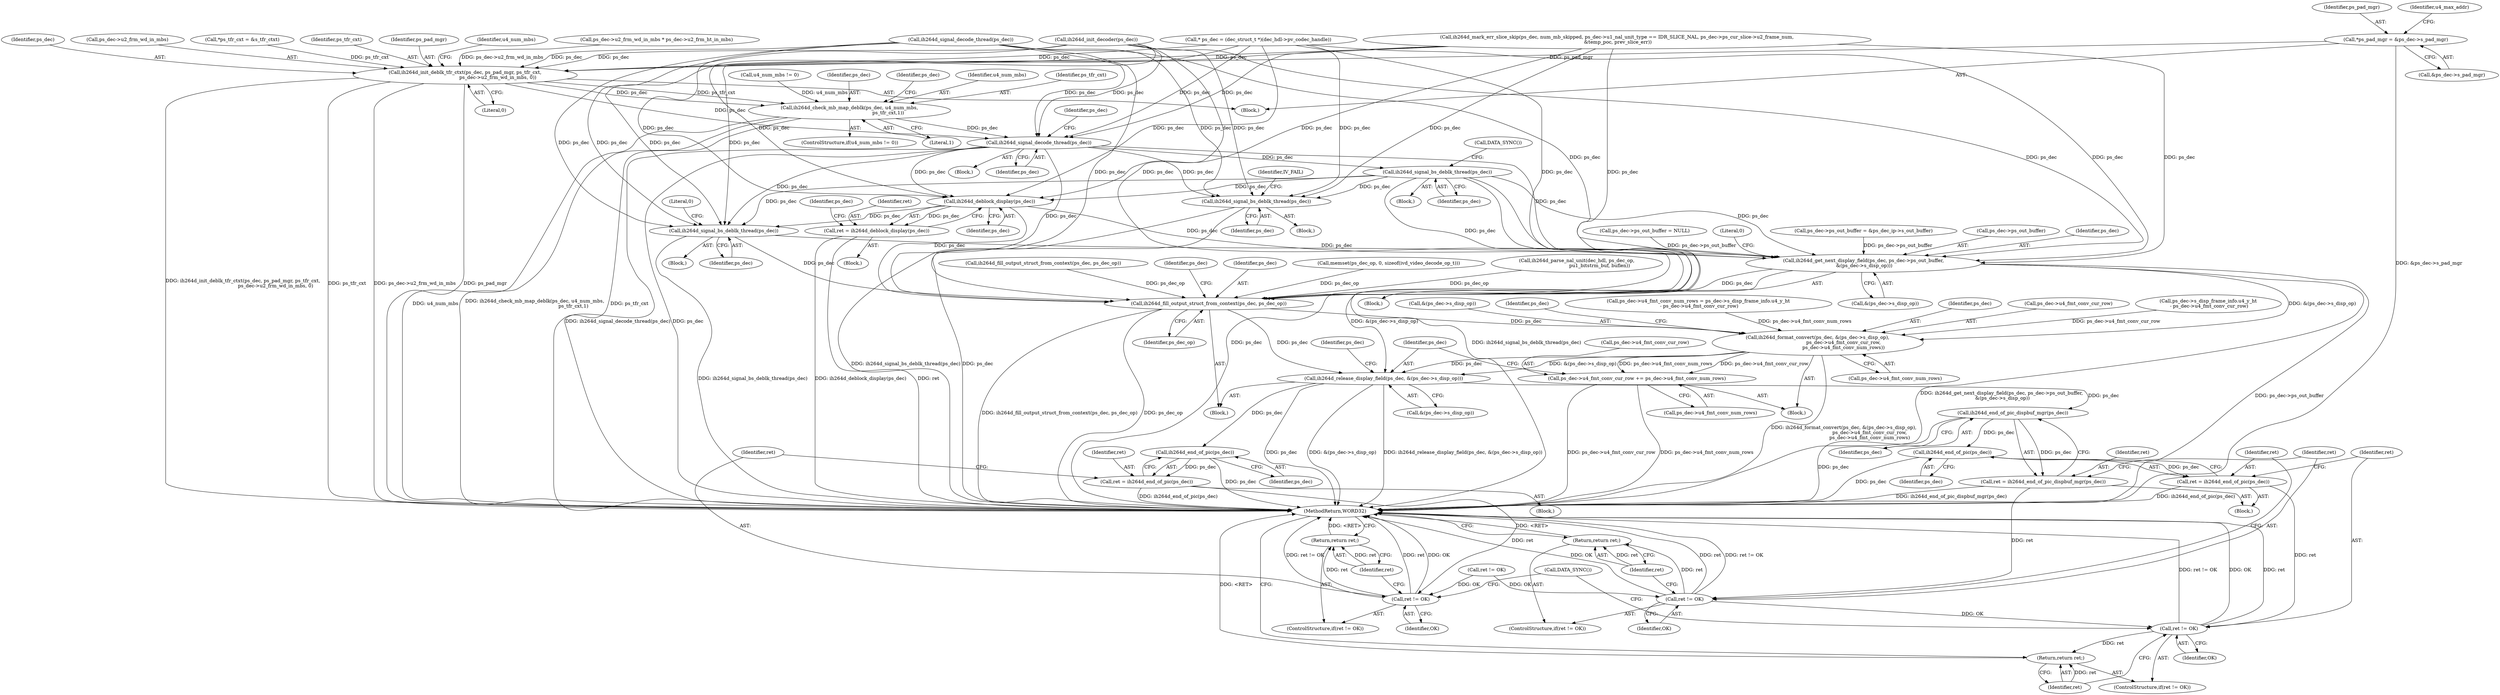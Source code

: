 digraph "0_Android_0b23c81c3dd9ec38f7e6806a3955fed1925541a0@pointer" {
"1001661" [label="(Call,*ps_pad_mgr = &ps_dec->s_pad_mgr)"];
"1001685" [label="(Call,ih264d_init_deblk_tfr_ctxt(ps_dec, ps_pad_mgr, ps_tfr_cxt,\n                                           ps_dec->u2_frm_wd_in_mbs, 0))"];
"1001709" [label="(Call,ih264d_check_mb_map_deblk(ps_dec, u4_num_mbs,\n                                                   ps_tfr_cxt,1))"];
"1001719" [label="(Call,ih264d_signal_decode_thread(ps_dec))"];
"1001728" [label="(Call,ih264d_signal_bs_deblk_thread(ps_dec))"];
"1001827" [label="(Call,ih264d_signal_bs_deblk_thread(ps_dec))"];
"1001889" [label="(Call,ih264d_deblock_display(ps_dec))"];
"1001887" [label="(Call,ret = ih264d_deblock_display(ps_dec))"];
"1002004" [label="(Call,ih264d_signal_bs_deblk_thread(ps_dec))"];
"1002018" [label="(Call,ih264d_get_next_display_field(ps_dec, ps_dec->ps_out_buffer,\n &(ps_dec->s_disp_op)))"];
"1002046" [label="(Call,ih264d_fill_output_struct_from_context(ps_dec, ps_dec_op))"];
"1002077" [label="(Call,ih264d_format_convert(ps_dec, &(ps_dec->s_disp_op),\n                                  ps_dec->u4_fmt_conv_cur_row,\n                                  ps_dec->u4_fmt_conv_num_rows))"];
"1002089" [label="(Call,ps_dec->u4_fmt_conv_cur_row += ps_dec->u4_fmt_conv_num_rows)"];
"1002096" [label="(Call,ih264d_release_display_field(ps_dec, &(ps_dec->s_disp_op)))"];
"1002188" [label="(Call,ih264d_end_of_pic_dispbuf_mgr(ps_dec))"];
"1002186" [label="(Call,ret = ih264d_end_of_pic_dispbuf_mgr(ps_dec))"];
"1002191" [label="(Call,ret != OK)"];
"1002194" [label="(Return,return ret;)"];
"1002201" [label="(Call,ret != OK)"];
"1002204" [label="(Return,return ret;)"];
"1002198" [label="(Call,ih264d_end_of_pic(ps_dec))"];
"1002196" [label="(Call,ret = ih264d_end_of_pic(ps_dec))"];
"1002210" [label="(Call,ih264d_end_of_pic(ps_dec))"];
"1002208" [label="(Call,ret = ih264d_end_of_pic(ps_dec))"];
"1002213" [label="(Call,ret != OK)"];
"1002216" [label="(Return,return ret;)"];
"1001686" [label="(Identifier,ps_dec)"];
"1001057" [label="(Call,ih264d_fill_output_struct_from_context(ps_dec, ps_dec_op))"];
"1002048" [label="(Identifier,ps_dec_op)"];
"1001689" [label="(Call,ps_dec->u2_frm_wd_in_mbs)"];
"1002083" [label="(Call,ps_dec->u4_fmt_conv_cur_row)"];
"1002052" [label="(Identifier,ps_dec)"];
"1001886" [label="(Block,)"];
"1001706" [label="(Call,u4_num_mbs != 0)"];
"1002203" [label="(Identifier,OK)"];
"1002068" [label="(Call,ps_dec->s_disp_frame_info.u4_y_ht\n - ps_dec->u4_fmt_conv_cur_row)"];
"1002079" [label="(Call,&(ps_dec->s_disp_op))"];
"1002047" [label="(Identifier,ps_dec)"];
"1001076" [label="(Call,ih264d_signal_decode_thread(ps_dec))"];
"1002106" [label="(Identifier,ps_dec)"];
"1001661" [label="(Call,*ps_pad_mgr = &ps_dec->s_pad_mgr)"];
"1001830" [label="(Identifier,IV_FAIL)"];
"1002213" [label="(Call,ret != OK)"];
"1002046" [label="(Call,ih264d_fill_output_struct_from_context(ps_dec, ps_dec_op))"];
"1002195" [label="(Identifier,ret)"];
"1002216" [label="(Return,return ret;)"];
"1001729" [label="(Identifier,ps_dec)"];
"1002214" [label="(Identifier,ret)"];
"1002201" [label="(Call,ret != OK)"];
"1001291" [label="(Call,ret != OK)"];
"1002226" [label="(MethodReturn,WORD32)"];
"1001705" [label="(ControlStructure,if(u4_num_mbs != 0))"];
"1002197" [label="(Identifier,ret)"];
"1001623" [label="(Block,)"];
"1001662" [label="(Identifier,ps_pad_mgr)"];
"1001828" [label="(Identifier,ps_dec)"];
"1002215" [label="(Identifier,OK)"];
"1002186" [label="(Call,ret = ih264d_end_of_pic_dispbuf_mgr(ps_dec))"];
"1002185" [label="(Block,)"];
"1001656" [label="(Call,*ps_tfr_cxt = &s_tfr_ctxt)"];
"1001688" [label="(Identifier,ps_tfr_cxt)"];
"1002093" [label="(Call,ps_dec->u4_fmt_conv_num_rows)"];
"1002005" [label="(Identifier,ps_dec)"];
"1002091" [label="(Identifier,ps_dec)"];
"1002003" [label="(Block,)"];
"1001713" [label="(Literal,1)"];
"1001687" [label="(Identifier,ps_pad_mgr)"];
"1000334" [label="(Call,ps_dec->ps_out_buffer = &ps_dec_ip->s_out_buffer)"];
"1002064" [label="(Call,ps_dec->u4_fmt_conv_num_rows = ps_dec->s_disp_frame_info.u4_y_ht\n - ps_dec->u4_fmt_conv_cur_row)"];
"1001685" [label="(Call,ih264d_init_deblk_tfr_ctxt(ps_dec, ps_pad_mgr, ps_tfr_cxt,\n                                           ps_dec->u2_frm_wd_in_mbs, 0))"];
"1001890" [label="(Identifier,ps_dec)"];
"1002210" [label="(Call,ih264d_end_of_pic(ps_dec))"];
"1002218" [label="(Call,DATA_SYNC())"];
"1002208" [label="(Call,ret = ih264d_end_of_pic(ps_dec))"];
"1001710" [label="(Identifier,ps_dec)"];
"1001651" [label="(Block,)"];
"1001888" [label="(Identifier,ret)"];
"1002192" [label="(Identifier,ret)"];
"1001889" [label="(Call,ih264d_deblock_display(ps_dec))"];
"1002077" [label="(Call,ih264d_format_convert(ps_dec, &(ps_dec->s_disp_op),\n                                  ps_dec->u4_fmt_conv_cur_row,\n                                  ps_dec->u4_fmt_conv_num_rows))"];
"1002217" [label="(Identifier,ret)"];
"1002098" [label="(Call,&(ps_dec->s_disp_op))"];
"1002078" [label="(Identifier,ps_dec)"];
"1002020" [label="(Call,ps_dec->ps_out_buffer)"];
"1002187" [label="(Identifier,ret)"];
"1001716" [label="(Identifier,ps_dec)"];
"1002018" [label="(Call,ih264d_get_next_display_field(ps_dec, ps_dec->ps_out_buffer,\n &(ps_dec->s_disp_op)))"];
"1002090" [label="(Call,ps_dec->u4_fmt_conv_cur_row)"];
"1002211" [label="(Identifier,ps_dec)"];
"1001894" [label="(Identifier,ps_dec)"];
"1001711" [label="(Identifier,u4_num_mbs)"];
"1001727" [label="(Block,)"];
"1001724" [label="(Identifier,ps_dec)"];
"1001694" [label="(Identifier,u4_num_mbs)"];
"1001719" [label="(Call,ih264d_signal_decode_thread(ps_dec))"];
"1002089" [label="(Call,ps_dec->u4_fmt_conv_cur_row += ps_dec->u4_fmt_conv_num_rows)"];
"1002196" [label="(Call,ret = ih264d_end_of_pic(ps_dec))"];
"1001663" [label="(Call,&ps_dec->s_pad_mgr)"];
"1002097" [label="(Identifier,ps_dec)"];
"1002189" [label="(Identifier,ps_dec)"];
"1001720" [label="(Identifier,ps_dec)"];
"1002209" [label="(Identifier,ret)"];
"1002188" [label="(Call,ih264d_end_of_pic_dispbuf_mgr(ps_dec))"];
"1001887" [label="(Call,ret = ih264d_deblock_display(ps_dec))"];
"1002200" [label="(ControlStructure,if(ret != OK))"];
"1002010" [label="(Literal,0)"];
"1002019" [label="(Identifier,ps_dec)"];
"1000232" [label="(Call,memset(ps_dec_op, 0, sizeof(ivd_video_decode_op_t)))"];
"1002193" [label="(Identifier,OK)"];
"1001670" [label="(Call,ps_dec->u2_frm_wd_in_mbs * ps_dec->u2_frm_ht_in_mbs)"];
"1000158" [label="(Call,* ps_dec = (dec_struct_t *)(dec_hdl->pv_codec_handle))"];
"1001728" [label="(Call,ih264d_signal_bs_deblk_thread(ps_dec))"];
"1000321" [label="(Call,ps_dec->ps_out_buffer = NULL)"];
"1001692" [label="(Literal,0)"];
"1001668" [label="(Identifier,u4_max_addr)"];
"1002023" [label="(Call,&(ps_dec->s_disp_op))"];
"1002202" [label="(Identifier,ret)"];
"1002199" [label="(Identifier,ps_dec)"];
"1002063" [label="(Block,)"];
"1001730" [label="(Call,DATA_SYNC())"];
"1002191" [label="(Call,ret != OK)"];
"1002017" [label="(Block,)"];
"1002212" [label="(ControlStructure,if(ret != OK))"];
"1002204" [label="(Return,return ret;)"];
"1002198" [label="(Call,ih264d_end_of_pic(ps_dec))"];
"1002207" [label="(Block,)"];
"1001543" [label="(Call,ih264d_mark_err_slice_skip(ps_dec, num_mb_skipped, ps_dec->u1_nal_unit_type == IDR_SLICE_NAL, ps_dec->ps_cur_slice->u2_frame_num,\n &temp_poc, prev_slice_err))"];
"1002029" [label="(Literal,0)"];
"1002190" [label="(ControlStructure,if(ret != OK))"];
"1001285" [label="(Call,ih264d_parse_nal_unit(dec_hdl, ps_dec_op,\n                              pu1_bitstrm_buf, buflen))"];
"1001826" [label="(Block,)"];
"1002006" [label="(Block,)"];
"1001712" [label="(Identifier,ps_tfr_cxt)"];
"1002096" [label="(Call,ih264d_release_display_field(ps_dec, &(ps_dec->s_disp_op)))"];
"1002004" [label="(Call,ih264d_signal_bs_deblk_thread(ps_dec))"];
"1001827" [label="(Call,ih264d_signal_bs_deblk_thread(ps_dec))"];
"1000896" [label="(Call,ih264d_init_decoder(ps_dec))"];
"1001709" [label="(Call,ih264d_check_mb_map_deblk(ps_dec, u4_num_mbs,\n                                                   ps_tfr_cxt,1))"];
"1002194" [label="(Return,return ret;)"];
"1002205" [label="(Identifier,ret)"];
"1002086" [label="(Call,ps_dec->u4_fmt_conv_num_rows)"];
"1001661" -> "1001651"  [label="AST: "];
"1001661" -> "1001663"  [label="CFG: "];
"1001662" -> "1001661"  [label="AST: "];
"1001663" -> "1001661"  [label="AST: "];
"1001668" -> "1001661"  [label="CFG: "];
"1001661" -> "1002226"  [label="DDG: &ps_dec->s_pad_mgr"];
"1001661" -> "1001685"  [label="DDG: ps_pad_mgr"];
"1001685" -> "1001651"  [label="AST: "];
"1001685" -> "1001692"  [label="CFG: "];
"1001686" -> "1001685"  [label="AST: "];
"1001687" -> "1001685"  [label="AST: "];
"1001688" -> "1001685"  [label="AST: "];
"1001689" -> "1001685"  [label="AST: "];
"1001692" -> "1001685"  [label="AST: "];
"1001694" -> "1001685"  [label="CFG: "];
"1001685" -> "1002226"  [label="DDG: ih264d_init_deblk_tfr_ctxt(ps_dec, ps_pad_mgr, ps_tfr_cxt,\n                                           ps_dec->u2_frm_wd_in_mbs, 0)"];
"1001685" -> "1002226"  [label="DDG: ps_tfr_cxt"];
"1001685" -> "1002226"  [label="DDG: ps_dec->u2_frm_wd_in_mbs"];
"1001685" -> "1002226"  [label="DDG: ps_pad_mgr"];
"1001076" -> "1001685"  [label="DDG: ps_dec"];
"1000158" -> "1001685"  [label="DDG: ps_dec"];
"1000896" -> "1001685"  [label="DDG: ps_dec"];
"1001543" -> "1001685"  [label="DDG: ps_dec"];
"1001656" -> "1001685"  [label="DDG: ps_tfr_cxt"];
"1001670" -> "1001685"  [label="DDG: ps_dec->u2_frm_wd_in_mbs"];
"1001685" -> "1001709"  [label="DDG: ps_dec"];
"1001685" -> "1001709"  [label="DDG: ps_tfr_cxt"];
"1001685" -> "1001719"  [label="DDG: ps_dec"];
"1001709" -> "1001705"  [label="AST: "];
"1001709" -> "1001713"  [label="CFG: "];
"1001710" -> "1001709"  [label="AST: "];
"1001711" -> "1001709"  [label="AST: "];
"1001712" -> "1001709"  [label="AST: "];
"1001713" -> "1001709"  [label="AST: "];
"1001716" -> "1001709"  [label="CFG: "];
"1001709" -> "1002226"  [label="DDG: ih264d_check_mb_map_deblk(ps_dec, u4_num_mbs,\n                                                   ps_tfr_cxt,1)"];
"1001709" -> "1002226"  [label="DDG: ps_tfr_cxt"];
"1001709" -> "1002226"  [label="DDG: u4_num_mbs"];
"1001706" -> "1001709"  [label="DDG: u4_num_mbs"];
"1001709" -> "1001719"  [label="DDG: ps_dec"];
"1001719" -> "1001623"  [label="AST: "];
"1001719" -> "1001720"  [label="CFG: "];
"1001720" -> "1001719"  [label="AST: "];
"1001724" -> "1001719"  [label="CFG: "];
"1001719" -> "1002226"  [label="DDG: ih264d_signal_decode_thread(ps_dec)"];
"1001719" -> "1002226"  [label="DDG: ps_dec"];
"1001076" -> "1001719"  [label="DDG: ps_dec"];
"1000158" -> "1001719"  [label="DDG: ps_dec"];
"1000896" -> "1001719"  [label="DDG: ps_dec"];
"1001543" -> "1001719"  [label="DDG: ps_dec"];
"1001719" -> "1001728"  [label="DDG: ps_dec"];
"1001719" -> "1001827"  [label="DDG: ps_dec"];
"1001719" -> "1001889"  [label="DDG: ps_dec"];
"1001719" -> "1002004"  [label="DDG: ps_dec"];
"1001719" -> "1002018"  [label="DDG: ps_dec"];
"1001719" -> "1002046"  [label="DDG: ps_dec"];
"1001728" -> "1001727"  [label="AST: "];
"1001728" -> "1001729"  [label="CFG: "];
"1001729" -> "1001728"  [label="AST: "];
"1001730" -> "1001728"  [label="CFG: "];
"1001728" -> "1002226"  [label="DDG: ps_dec"];
"1001728" -> "1002226"  [label="DDG: ih264d_signal_bs_deblk_thread(ps_dec)"];
"1001728" -> "1001827"  [label="DDG: ps_dec"];
"1001728" -> "1001889"  [label="DDG: ps_dec"];
"1001728" -> "1002004"  [label="DDG: ps_dec"];
"1001728" -> "1002018"  [label="DDG: ps_dec"];
"1001728" -> "1002046"  [label="DDG: ps_dec"];
"1001827" -> "1001826"  [label="AST: "];
"1001827" -> "1001828"  [label="CFG: "];
"1001828" -> "1001827"  [label="AST: "];
"1001830" -> "1001827"  [label="CFG: "];
"1001827" -> "1002226"  [label="DDG: ps_dec"];
"1001827" -> "1002226"  [label="DDG: ih264d_signal_bs_deblk_thread(ps_dec)"];
"1001076" -> "1001827"  [label="DDG: ps_dec"];
"1000158" -> "1001827"  [label="DDG: ps_dec"];
"1000896" -> "1001827"  [label="DDG: ps_dec"];
"1001543" -> "1001827"  [label="DDG: ps_dec"];
"1001889" -> "1001887"  [label="AST: "];
"1001889" -> "1001890"  [label="CFG: "];
"1001890" -> "1001889"  [label="AST: "];
"1001887" -> "1001889"  [label="CFG: "];
"1001889" -> "1001887"  [label="DDG: ps_dec"];
"1001076" -> "1001889"  [label="DDG: ps_dec"];
"1000158" -> "1001889"  [label="DDG: ps_dec"];
"1000896" -> "1001889"  [label="DDG: ps_dec"];
"1001543" -> "1001889"  [label="DDG: ps_dec"];
"1001889" -> "1002004"  [label="DDG: ps_dec"];
"1001889" -> "1002018"  [label="DDG: ps_dec"];
"1001889" -> "1002046"  [label="DDG: ps_dec"];
"1001887" -> "1001886"  [label="AST: "];
"1001888" -> "1001887"  [label="AST: "];
"1001894" -> "1001887"  [label="CFG: "];
"1001887" -> "1002226"  [label="DDG: ih264d_deblock_display(ps_dec)"];
"1001887" -> "1002226"  [label="DDG: ret"];
"1002004" -> "1002003"  [label="AST: "];
"1002004" -> "1002005"  [label="CFG: "];
"1002005" -> "1002004"  [label="AST: "];
"1002010" -> "1002004"  [label="CFG: "];
"1002004" -> "1002226"  [label="DDG: ih264d_signal_bs_deblk_thread(ps_dec)"];
"1001076" -> "1002004"  [label="DDG: ps_dec"];
"1000158" -> "1002004"  [label="DDG: ps_dec"];
"1000896" -> "1002004"  [label="DDG: ps_dec"];
"1001543" -> "1002004"  [label="DDG: ps_dec"];
"1002004" -> "1002018"  [label="DDG: ps_dec"];
"1002004" -> "1002046"  [label="DDG: ps_dec"];
"1002018" -> "1002017"  [label="AST: "];
"1002018" -> "1002023"  [label="CFG: "];
"1002019" -> "1002018"  [label="AST: "];
"1002020" -> "1002018"  [label="AST: "];
"1002023" -> "1002018"  [label="AST: "];
"1002029" -> "1002018"  [label="CFG: "];
"1002018" -> "1002226"  [label="DDG: ih264d_get_next_display_field(ps_dec, ps_dec->ps_out_buffer,\n &(ps_dec->s_disp_op))"];
"1002018" -> "1002226"  [label="DDG: ps_dec->ps_out_buffer"];
"1001076" -> "1002018"  [label="DDG: ps_dec"];
"1000158" -> "1002018"  [label="DDG: ps_dec"];
"1000896" -> "1002018"  [label="DDG: ps_dec"];
"1001543" -> "1002018"  [label="DDG: ps_dec"];
"1000321" -> "1002018"  [label="DDG: ps_dec->ps_out_buffer"];
"1000334" -> "1002018"  [label="DDG: ps_dec->ps_out_buffer"];
"1002018" -> "1002046"  [label="DDG: ps_dec"];
"1002018" -> "1002077"  [label="DDG: &(ps_dec->s_disp_op)"];
"1002018" -> "1002096"  [label="DDG: &(ps_dec->s_disp_op)"];
"1002046" -> "1002006"  [label="AST: "];
"1002046" -> "1002048"  [label="CFG: "];
"1002047" -> "1002046"  [label="AST: "];
"1002048" -> "1002046"  [label="AST: "];
"1002052" -> "1002046"  [label="CFG: "];
"1002046" -> "1002226"  [label="DDG: ih264d_fill_output_struct_from_context(ps_dec, ps_dec_op)"];
"1002046" -> "1002226"  [label="DDG: ps_dec_op"];
"1001076" -> "1002046"  [label="DDG: ps_dec"];
"1000158" -> "1002046"  [label="DDG: ps_dec"];
"1000896" -> "1002046"  [label="DDG: ps_dec"];
"1001543" -> "1002046"  [label="DDG: ps_dec"];
"1001057" -> "1002046"  [label="DDG: ps_dec_op"];
"1001285" -> "1002046"  [label="DDG: ps_dec_op"];
"1000232" -> "1002046"  [label="DDG: ps_dec_op"];
"1002046" -> "1002077"  [label="DDG: ps_dec"];
"1002046" -> "1002096"  [label="DDG: ps_dec"];
"1002077" -> "1002063"  [label="AST: "];
"1002077" -> "1002086"  [label="CFG: "];
"1002078" -> "1002077"  [label="AST: "];
"1002079" -> "1002077"  [label="AST: "];
"1002083" -> "1002077"  [label="AST: "];
"1002086" -> "1002077"  [label="AST: "];
"1002091" -> "1002077"  [label="CFG: "];
"1002077" -> "1002226"  [label="DDG: ih264d_format_convert(ps_dec, &(ps_dec->s_disp_op),\n                                  ps_dec->u4_fmt_conv_cur_row,\n                                  ps_dec->u4_fmt_conv_num_rows)"];
"1002068" -> "1002077"  [label="DDG: ps_dec->u4_fmt_conv_cur_row"];
"1002064" -> "1002077"  [label="DDG: ps_dec->u4_fmt_conv_num_rows"];
"1002077" -> "1002089"  [label="DDG: ps_dec->u4_fmt_conv_num_rows"];
"1002077" -> "1002089"  [label="DDG: ps_dec->u4_fmt_conv_cur_row"];
"1002077" -> "1002096"  [label="DDG: ps_dec"];
"1002077" -> "1002096"  [label="DDG: &(ps_dec->s_disp_op)"];
"1002089" -> "1002063"  [label="AST: "];
"1002089" -> "1002093"  [label="CFG: "];
"1002090" -> "1002089"  [label="AST: "];
"1002093" -> "1002089"  [label="AST: "];
"1002097" -> "1002089"  [label="CFG: "];
"1002089" -> "1002226"  [label="DDG: ps_dec->u4_fmt_conv_cur_row"];
"1002089" -> "1002226"  [label="DDG: ps_dec->u4_fmt_conv_num_rows"];
"1002096" -> "1002006"  [label="AST: "];
"1002096" -> "1002098"  [label="CFG: "];
"1002097" -> "1002096"  [label="AST: "];
"1002098" -> "1002096"  [label="AST: "];
"1002106" -> "1002096"  [label="CFG: "];
"1002096" -> "1002226"  [label="DDG: ps_dec"];
"1002096" -> "1002226"  [label="DDG: &(ps_dec->s_disp_op)"];
"1002096" -> "1002226"  [label="DDG: ih264d_release_display_field(ps_dec, &(ps_dec->s_disp_op))"];
"1002096" -> "1002188"  [label="DDG: ps_dec"];
"1002096" -> "1002210"  [label="DDG: ps_dec"];
"1002188" -> "1002186"  [label="AST: "];
"1002188" -> "1002189"  [label="CFG: "];
"1002189" -> "1002188"  [label="AST: "];
"1002186" -> "1002188"  [label="CFG: "];
"1002188" -> "1002226"  [label="DDG: ps_dec"];
"1002188" -> "1002186"  [label="DDG: ps_dec"];
"1002188" -> "1002198"  [label="DDG: ps_dec"];
"1002186" -> "1002185"  [label="AST: "];
"1002187" -> "1002186"  [label="AST: "];
"1002192" -> "1002186"  [label="CFG: "];
"1002186" -> "1002226"  [label="DDG: ih264d_end_of_pic_dispbuf_mgr(ps_dec)"];
"1002186" -> "1002191"  [label="DDG: ret"];
"1002191" -> "1002190"  [label="AST: "];
"1002191" -> "1002193"  [label="CFG: "];
"1002192" -> "1002191"  [label="AST: "];
"1002193" -> "1002191"  [label="AST: "];
"1002195" -> "1002191"  [label="CFG: "];
"1002197" -> "1002191"  [label="CFG: "];
"1002191" -> "1002226"  [label="DDG: ret"];
"1002191" -> "1002226"  [label="DDG: ret != OK"];
"1002191" -> "1002226"  [label="DDG: OK"];
"1001291" -> "1002191"  [label="DDG: OK"];
"1002191" -> "1002194"  [label="DDG: ret"];
"1002191" -> "1002201"  [label="DDG: OK"];
"1002194" -> "1002190"  [label="AST: "];
"1002194" -> "1002195"  [label="CFG: "];
"1002195" -> "1002194"  [label="AST: "];
"1002226" -> "1002194"  [label="CFG: "];
"1002194" -> "1002226"  [label="DDG: <RET>"];
"1002195" -> "1002194"  [label="DDG: ret"];
"1002201" -> "1002200"  [label="AST: "];
"1002201" -> "1002203"  [label="CFG: "];
"1002202" -> "1002201"  [label="AST: "];
"1002203" -> "1002201"  [label="AST: "];
"1002205" -> "1002201"  [label="CFG: "];
"1002218" -> "1002201"  [label="CFG: "];
"1002201" -> "1002226"  [label="DDG: ret != OK"];
"1002201" -> "1002226"  [label="DDG: OK"];
"1002201" -> "1002226"  [label="DDG: ret"];
"1002196" -> "1002201"  [label="DDG: ret"];
"1002201" -> "1002204"  [label="DDG: ret"];
"1002204" -> "1002200"  [label="AST: "];
"1002204" -> "1002205"  [label="CFG: "];
"1002205" -> "1002204"  [label="AST: "];
"1002226" -> "1002204"  [label="CFG: "];
"1002204" -> "1002226"  [label="DDG: <RET>"];
"1002205" -> "1002204"  [label="DDG: ret"];
"1002198" -> "1002196"  [label="AST: "];
"1002198" -> "1002199"  [label="CFG: "];
"1002199" -> "1002198"  [label="AST: "];
"1002196" -> "1002198"  [label="CFG: "];
"1002198" -> "1002226"  [label="DDG: ps_dec"];
"1002198" -> "1002196"  [label="DDG: ps_dec"];
"1002196" -> "1002185"  [label="AST: "];
"1002197" -> "1002196"  [label="AST: "];
"1002202" -> "1002196"  [label="CFG: "];
"1002196" -> "1002226"  [label="DDG: ih264d_end_of_pic(ps_dec)"];
"1002210" -> "1002208"  [label="AST: "];
"1002210" -> "1002211"  [label="CFG: "];
"1002211" -> "1002210"  [label="AST: "];
"1002208" -> "1002210"  [label="CFG: "];
"1002210" -> "1002226"  [label="DDG: ps_dec"];
"1002210" -> "1002208"  [label="DDG: ps_dec"];
"1002208" -> "1002207"  [label="AST: "];
"1002209" -> "1002208"  [label="AST: "];
"1002214" -> "1002208"  [label="CFG: "];
"1002208" -> "1002226"  [label="DDG: ih264d_end_of_pic(ps_dec)"];
"1002208" -> "1002213"  [label="DDG: ret"];
"1002213" -> "1002212"  [label="AST: "];
"1002213" -> "1002215"  [label="CFG: "];
"1002214" -> "1002213"  [label="AST: "];
"1002215" -> "1002213"  [label="AST: "];
"1002217" -> "1002213"  [label="CFG: "];
"1002218" -> "1002213"  [label="CFG: "];
"1002213" -> "1002226"  [label="DDG: ret"];
"1002213" -> "1002226"  [label="DDG: OK"];
"1002213" -> "1002226"  [label="DDG: ret != OK"];
"1001291" -> "1002213"  [label="DDG: OK"];
"1002213" -> "1002216"  [label="DDG: ret"];
"1002216" -> "1002212"  [label="AST: "];
"1002216" -> "1002217"  [label="CFG: "];
"1002217" -> "1002216"  [label="AST: "];
"1002226" -> "1002216"  [label="CFG: "];
"1002216" -> "1002226"  [label="DDG: <RET>"];
"1002217" -> "1002216"  [label="DDG: ret"];
}
